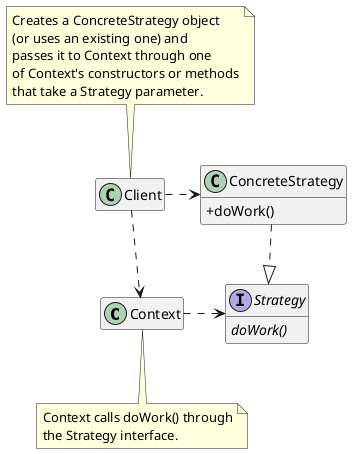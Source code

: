@startuml
'https://plantuml.com/class-diagram
skinparam classAttributeIconSize 0
hide empty members

Context .> Strategy
ConcreteStrategy ..|> Strategy
Client ..> Context
Client .> ConcreteStrategy

class Context {
}
note bottom of Context
    Context calls doWork() through
    the Strategy interface.
end note

interface Strategy {
    {abstract} doWork()
}

class ConcreteStrategy {
    + doWork()
}

class Client {
}
note top of Client
    Creates a ConcreteStrategy object
    (or uses an existing one) and
    passes it to Context through one
    of Context's constructors or methods
    that take a Strategy parameter.
end note

@enduml